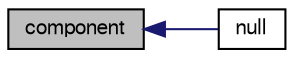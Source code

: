 digraph "component"
{
  bgcolor="transparent";
  edge [fontname="FreeSans",fontsize="10",labelfontname="FreeSans",labelfontsize="10"];
  node [fontname="FreeSans",fontsize="10",shape=record];
  rankdir="LR";
  Node15 [label="component",height=0.2,width=0.4,color="black", fillcolor="grey75", style="filled", fontcolor="black"];
  Node15 -> Node16 [dir="back",color="midnightblue",fontsize="10",style="solid",fontname="FreeSans"];
  Node16 [label="null",height=0.2,width=0.4,color="black",URL="$a26418.html#a95e86960e3b8799169b27a52bf81e1b2",tooltip="Return a null SubDimensionedField. "];
}
